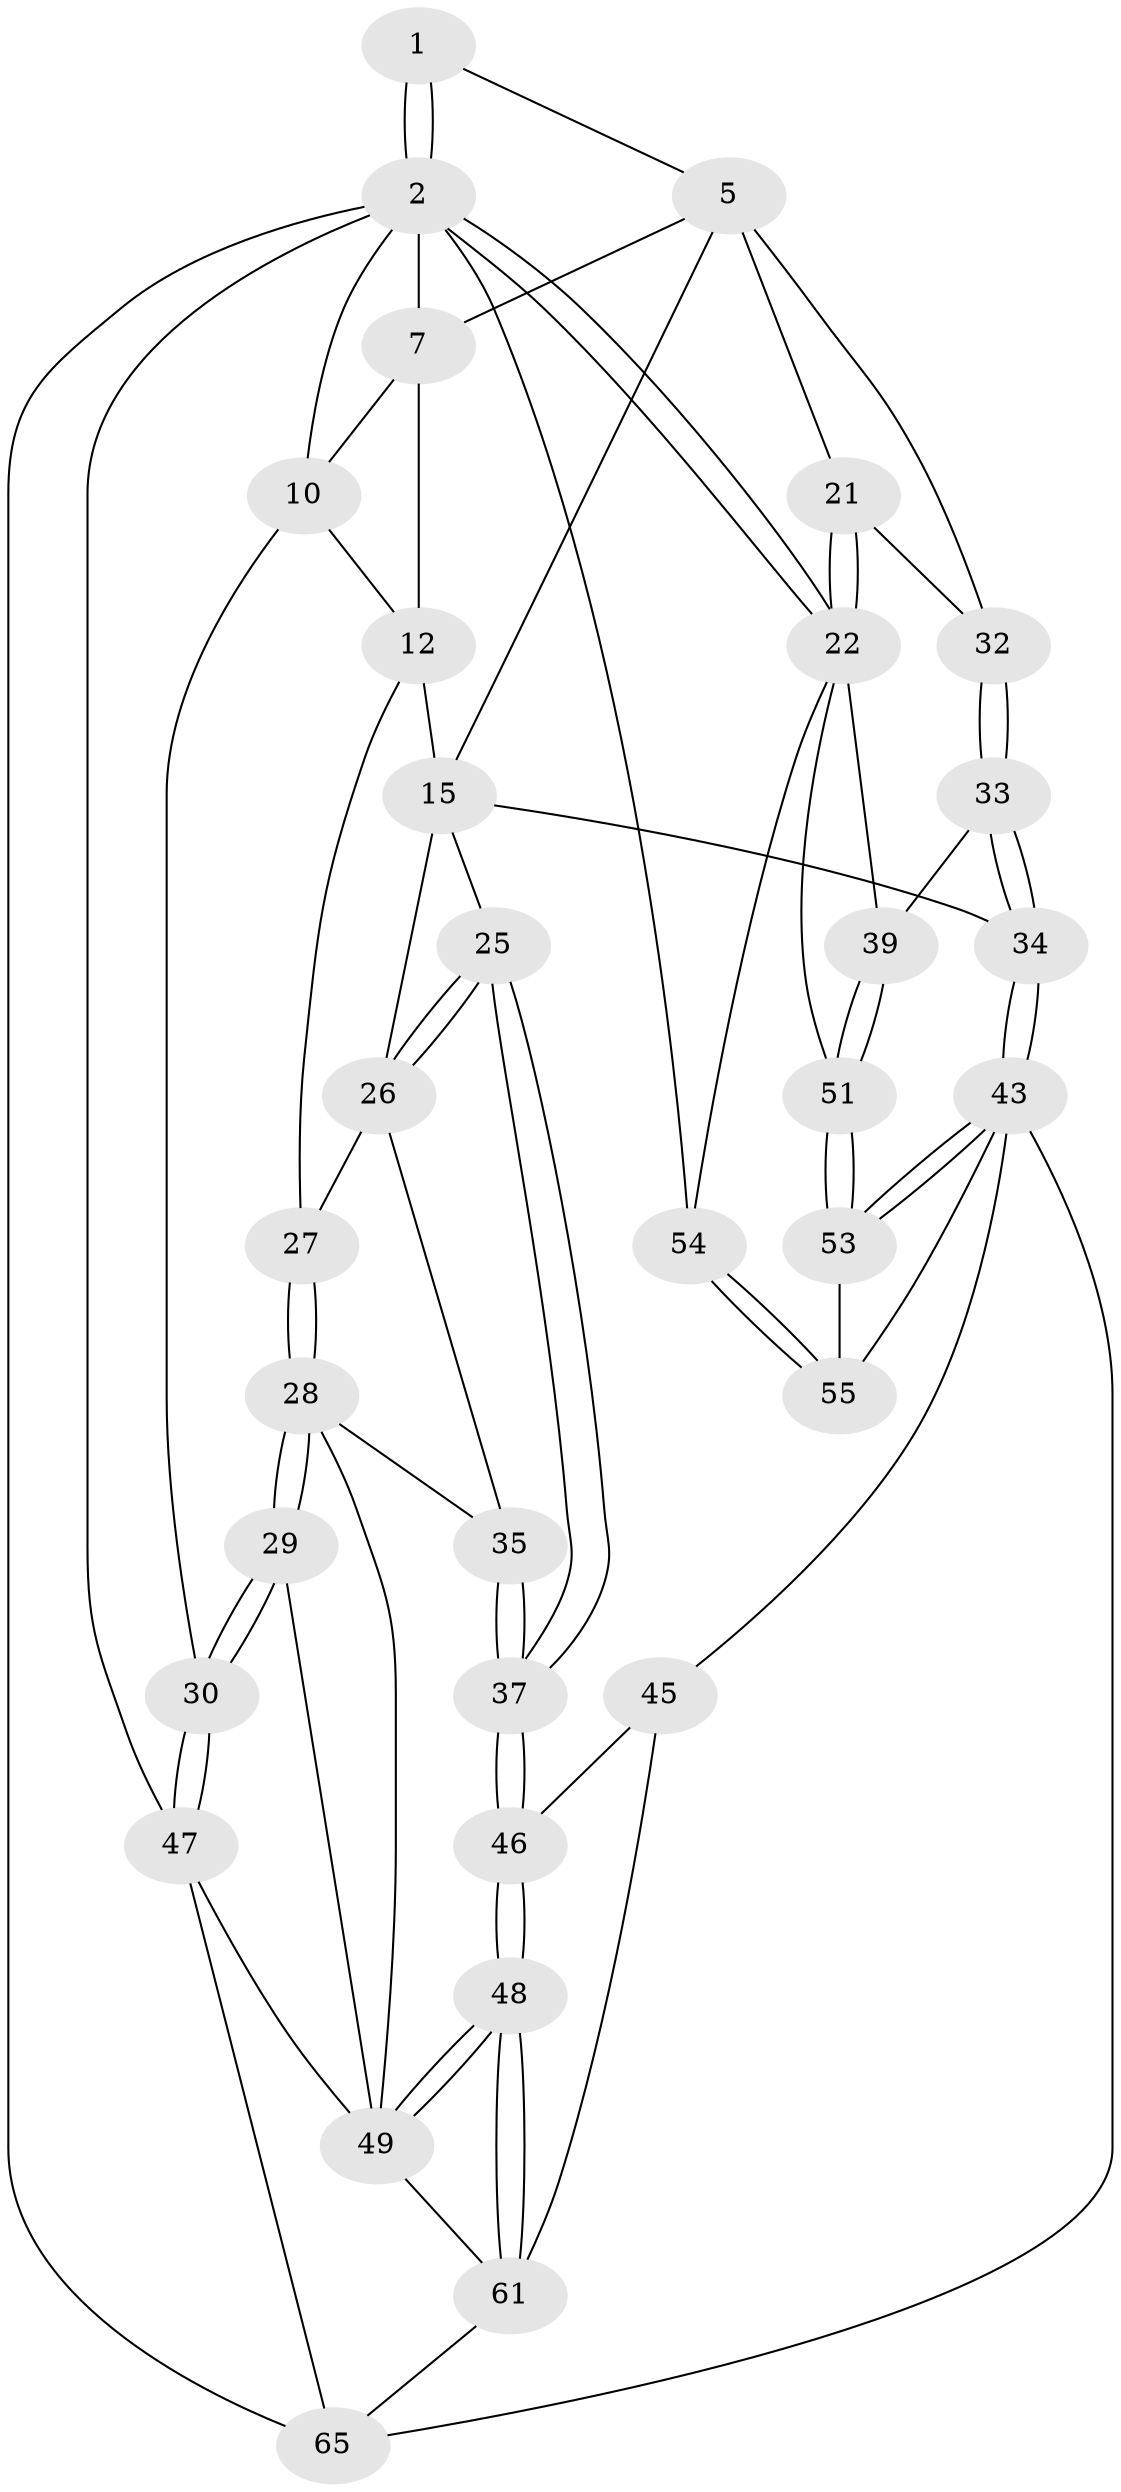 // original degree distribution, {3: 0.06060606060606061, 6: 0.25757575757575757, 4: 0.22727272727272727, 5: 0.45454545454545453}
// Generated by graph-tools (version 1.1) at 2025/16/03/09/25 04:16:45]
// undirected, 33 vertices, 81 edges
graph export_dot {
graph [start="1"]
  node [color=gray90,style=filled];
  1 [pos="+0.6818024648376566+0"];
  2 [pos="+1+0",super="+3+58"];
  5 [pos="+0.7420451807795135+0.13424888459204476",super="+20+6"];
  7 [pos="+0.33782742294653223+0",super="+8"];
  10 [pos="+0+0",super="+11"];
  12 [pos="+0+0.22459188123921706",super="+17+13"];
  15 [pos="+0.2068512652223118+0.2509237560999049",super="+19+16"];
  21 [pos="+1+0.2712022987250843"];
  22 [pos="+1+0.25913282614981087",super="+41"];
  25 [pos="+0.33840281922494353+0.47425375416972854"];
  26 [pos="+0.2560218904735122+0.428035426226683",super="+31"];
  27 [pos="+0.11265026835355144+0.43574679841518366"];
  28 [pos="+0+0.5314915446129314",super="+36"];
  29 [pos="+0+0.542012043829126"];
  30 [pos="+0+0.5220019075308495"];
  32 [pos="+0.6893654684357892+0.472259765638859",super="+38"];
  33 [pos="+0.665967042435323+0.516332703415425"];
  34 [pos="+0.5981234399839457+0.5953800558561397"];
  35 [pos="+0.1773768716801316+0.527480973486233"];
  37 [pos="+0.3040563451883309+0.6065789516926477"];
  39 [pos="+0.8494785580682258+0.6259787659907186",super="+40"];
  43 [pos="+0.5889009104490517+0.6437668804591948",super="+44"];
  45 [pos="+0.4847873041022118+0.6954093951833044"];
  46 [pos="+0.30949814640801604+0.6538065753225046"];
  47 [pos="+0+1",super="+60"];
  48 [pos="+0.23483776349740637+0.7193035486714977"];
  49 [pos="+0.2085385271047309+0.7110655778755959",super="+57"];
  51 [pos="+0.8529505506757024+0.6375279358804119"];
  53 [pos="+0.7936099922943683+0.760960090670131"];
  54 [pos="+1+1"];
  55 [pos="+1+1",super="+56"];
  61 [pos="+0.23854911300823536+0.8164889101216393",super="+62"];
  65 [pos="+0.41644084367166145+1",super="+66"];
  1 -- 2;
  1 -- 2;
  1 -- 5;
  2 -- 22;
  2 -- 22;
  2 -- 10;
  2 -- 47 [weight=2];
  2 -- 7;
  2 -- 54;
  2 -- 65;
  5 -- 21;
  5 -- 32;
  5 -- 7;
  5 -- 15;
  7 -- 10;
  7 -- 12;
  10 -- 12;
  10 -- 30;
  12 -- 27;
  12 -- 15 [weight=2];
  15 -- 25;
  15 -- 34;
  15 -- 26;
  21 -- 22;
  21 -- 22;
  21 -- 32;
  22 -- 54;
  22 -- 51;
  22 -- 39;
  25 -- 26;
  25 -- 26;
  25 -- 37;
  25 -- 37;
  26 -- 35;
  26 -- 27;
  27 -- 28;
  27 -- 28;
  28 -- 29;
  28 -- 29;
  28 -- 49;
  28 -- 35;
  29 -- 30;
  29 -- 30;
  29 -- 49;
  30 -- 47;
  30 -- 47;
  32 -- 33;
  32 -- 33;
  33 -- 34;
  33 -- 34;
  33 -- 39;
  34 -- 43;
  34 -- 43;
  35 -- 37;
  35 -- 37;
  37 -- 46;
  37 -- 46;
  39 -- 51;
  39 -- 51;
  43 -- 53;
  43 -- 53;
  43 -- 65;
  43 -- 55 [weight=2];
  43 -- 45;
  45 -- 46;
  45 -- 61;
  46 -- 48;
  46 -- 48;
  47 -- 49;
  47 -- 65;
  48 -- 49;
  48 -- 49;
  48 -- 61;
  48 -- 61;
  49 -- 61;
  51 -- 53;
  51 -- 53;
  53 -- 55;
  54 -- 55;
  54 -- 55;
  61 -- 65;
}
